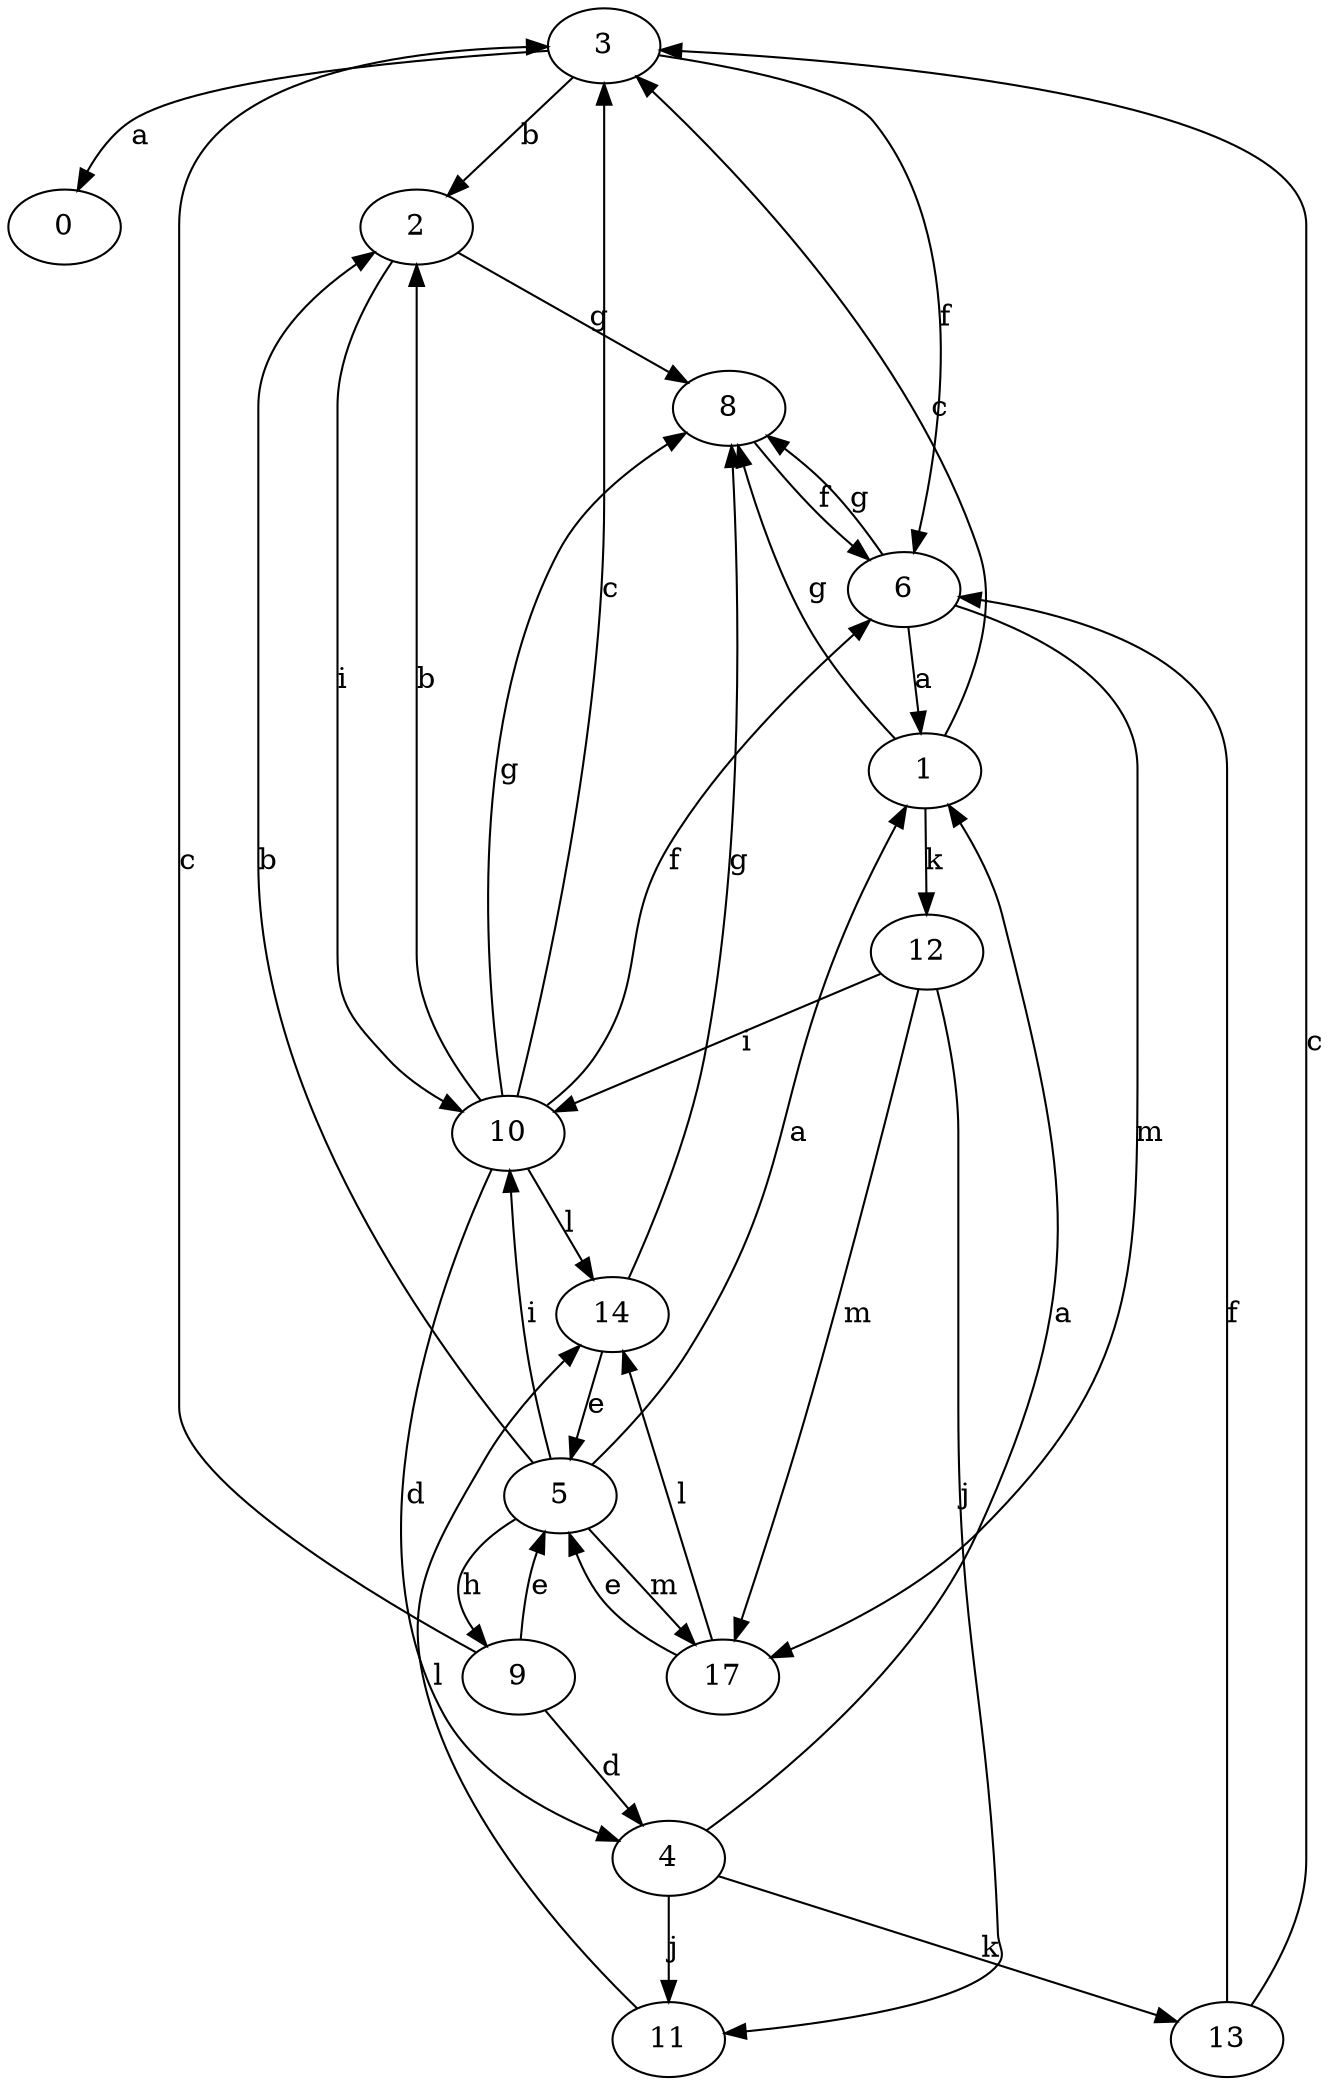 strict digraph  {
0;
1;
2;
3;
4;
5;
6;
8;
9;
10;
11;
12;
13;
14;
17;
1 -> 3  [label=c];
1 -> 8  [label=g];
1 -> 12  [label=k];
2 -> 8  [label=g];
2 -> 10  [label=i];
3 -> 0  [label=a];
3 -> 2  [label=b];
3 -> 6  [label=f];
4 -> 1  [label=a];
4 -> 11  [label=j];
4 -> 13  [label=k];
5 -> 1  [label=a];
5 -> 2  [label=b];
5 -> 9  [label=h];
5 -> 10  [label=i];
5 -> 17  [label=m];
6 -> 1  [label=a];
6 -> 8  [label=g];
6 -> 17  [label=m];
8 -> 6  [label=f];
9 -> 3  [label=c];
9 -> 4  [label=d];
9 -> 5  [label=e];
10 -> 2  [label=b];
10 -> 3  [label=c];
10 -> 4  [label=d];
10 -> 6  [label=f];
10 -> 8  [label=g];
10 -> 14  [label=l];
11 -> 14  [label=l];
12 -> 10  [label=i];
12 -> 11  [label=j];
12 -> 17  [label=m];
13 -> 3  [label=c];
13 -> 6  [label=f];
14 -> 5  [label=e];
14 -> 8  [label=g];
17 -> 5  [label=e];
17 -> 14  [label=l];
}
